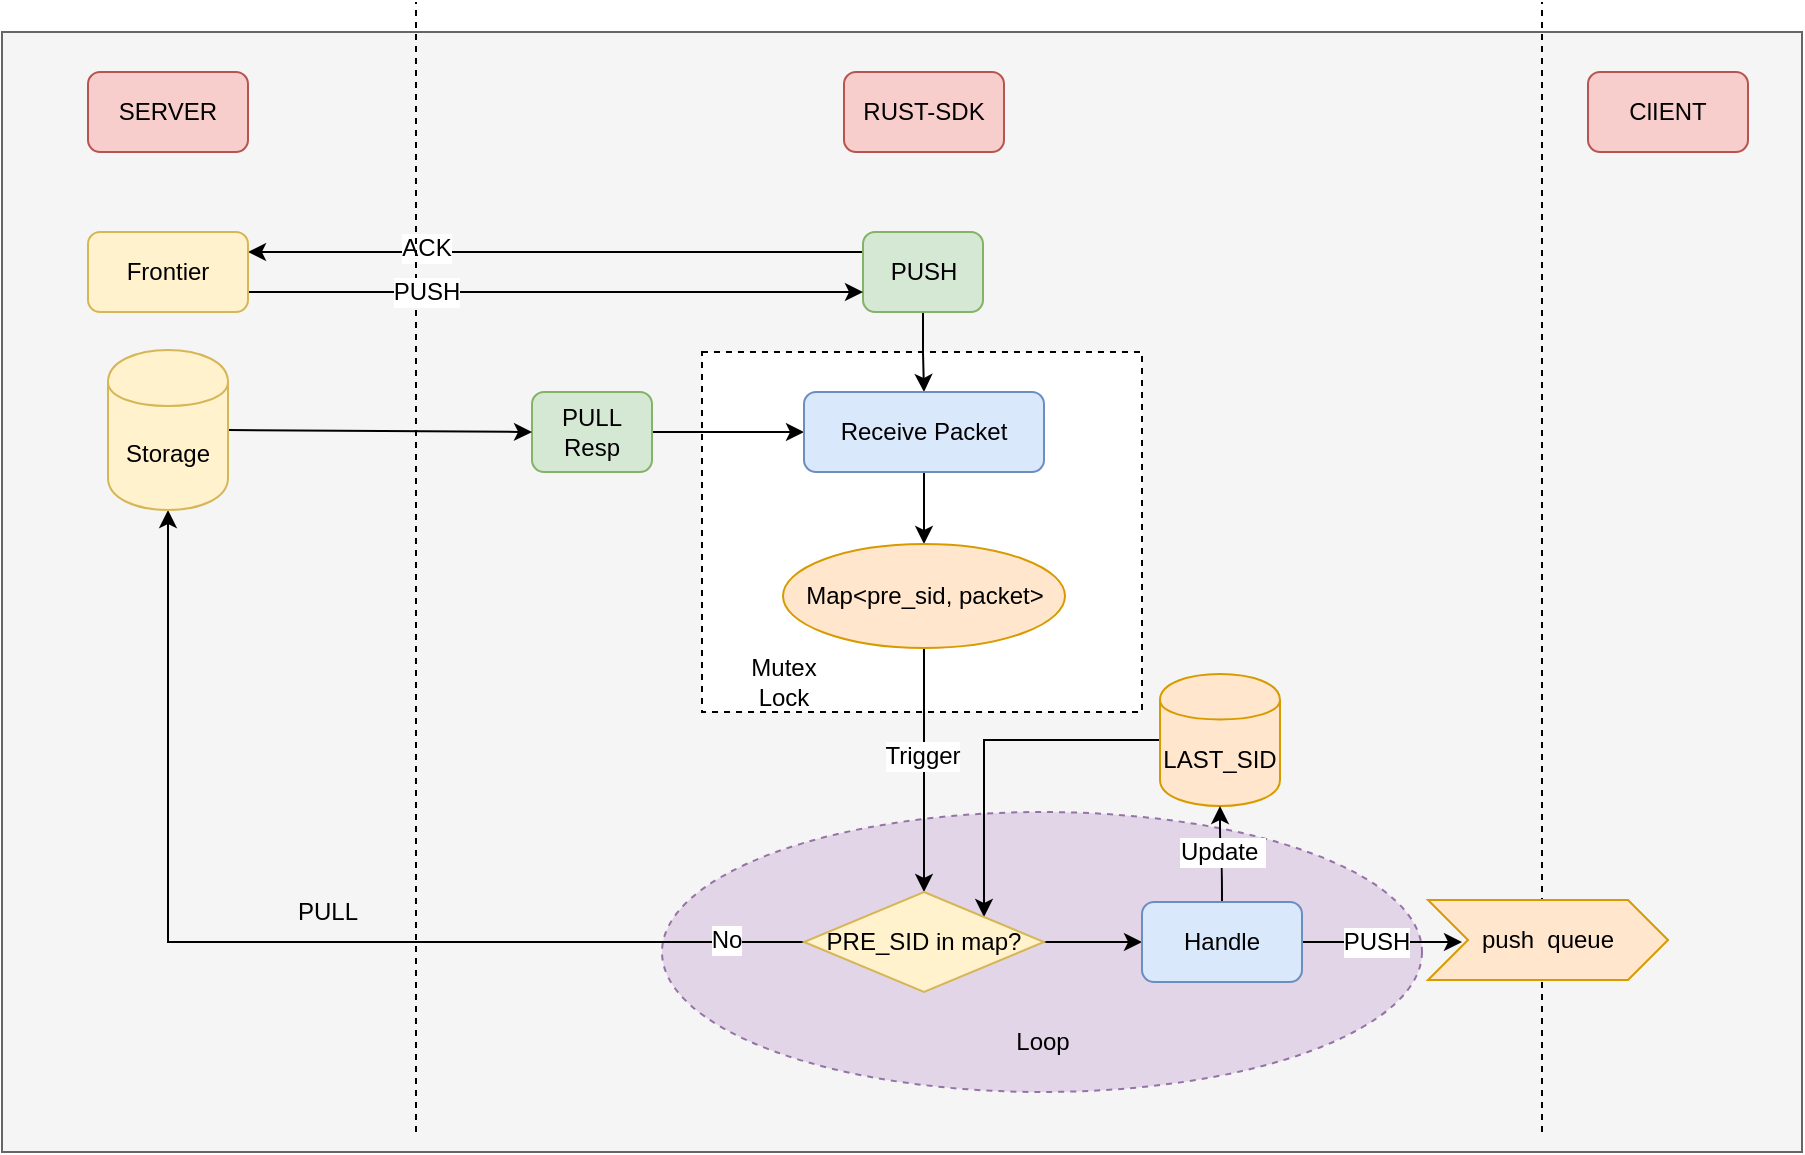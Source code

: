 <mxfile version="12.3.9" type="github" pages="1">
  <diagram id="J8xc-H_sa1UZDvFkI347" name="Page-1">
    <mxGraphModel dx="2276" dy="771" grid="1" gridSize="10" guides="1" tooltips="1" connect="1" arrows="1" fold="1" page="1" pageScale="1" pageWidth="850" pageHeight="1100" math="0" shadow="0">
      <root>
        <mxCell id="0"/>
        <mxCell id="1" parent="0"/>
        <mxCell id="8LaYWBTpPzUXE6OAJdE9-2" value="" style="rounded=0;whiteSpace=wrap;html=1;fillColor=#f5f5f5;strokeColor=#666666;fontColor=#333333;" parent="1" vertex="1">
          <mxGeometry x="-70" y="50" width="900" height="560" as="geometry"/>
        </mxCell>
        <mxCell id="8LaYWBTpPzUXE6OAJdE9-65" value="" style="rounded=0;whiteSpace=wrap;html=1;dashed=1;" parent="1" vertex="1">
          <mxGeometry x="280" y="210" width="220" height="180" as="geometry"/>
        </mxCell>
        <mxCell id="8LaYWBTpPzUXE6OAJdE9-58" value="" style="ellipse;whiteSpace=wrap;html=1;rounded=1;dashed=1;fillColor=#e1d5e7;strokeColor=#9673a6;" parent="1" vertex="1">
          <mxGeometry x="260" y="440" width="380" height="140" as="geometry"/>
        </mxCell>
        <mxCell id="8LaYWBTpPzUXE6OAJdE9-6" value="SERVER" style="rounded=1;whiteSpace=wrap;html=1;fillColor=#f8cecc;strokeColor=#b85450;" parent="1" vertex="1">
          <mxGeometry x="-27" y="70" width="80" height="40" as="geometry"/>
        </mxCell>
        <mxCell id="8LaYWBTpPzUXE6OAJdE9-7" value="RUST-SDK" style="rounded=1;whiteSpace=wrap;html=1;fillColor=#f8cecc;strokeColor=#b85450;" parent="1" vertex="1">
          <mxGeometry x="351" y="70" width="80" height="40" as="geometry"/>
        </mxCell>
        <mxCell id="8LaYWBTpPzUXE6OAJdE9-8" value="ClIENT" style="rounded=1;whiteSpace=wrap;html=1;fillColor=#f8cecc;strokeColor=#b85450;" parent="1" vertex="1">
          <mxGeometry x="723" y="70" width="80" height="40" as="geometry"/>
        </mxCell>
        <mxCell id="8LaYWBTpPzUXE6OAJdE9-76" style="edgeStyle=orthogonalEdgeStyle;rounded=0;orthogonalLoop=1;jettySize=auto;html=1;exitX=0;exitY=0.25;exitDx=0;exitDy=0;entryX=1;entryY=0.25;entryDx=0;entryDy=0;" parent="1" source="8LaYWBTpPzUXE6OAJdE9-9" target="8LaYWBTpPzUXE6OAJdE9-74" edge="1">
          <mxGeometry relative="1" as="geometry"/>
        </mxCell>
        <mxCell id="8LaYWBTpPzUXE6OAJdE9-77" value="ACK" style="text;html=1;resizable=0;points=[];align=center;verticalAlign=middle;labelBackgroundColor=#ffffff;" parent="8LaYWBTpPzUXE6OAJdE9-76" vertex="1" connectable="0">
          <mxGeometry x="0.424" y="-2" relative="1" as="geometry">
            <mxPoint as="offset"/>
          </mxGeometry>
        </mxCell>
        <mxCell id="8LaYWBTpPzUXE6OAJdE9-82" style="edgeStyle=orthogonalEdgeStyle;rounded=0;orthogonalLoop=1;jettySize=auto;html=1;exitX=0.5;exitY=1;exitDx=0;exitDy=0;entryX=0.5;entryY=0;entryDx=0;entryDy=0;" parent="1" source="8LaYWBTpPzUXE6OAJdE9-9" target="8LaYWBTpPzUXE6OAJdE9-12" edge="1">
          <mxGeometry relative="1" as="geometry"/>
        </mxCell>
        <mxCell id="8LaYWBTpPzUXE6OAJdE9-9" value="PUSH" style="rounded=1;whiteSpace=wrap;html=1;fillColor=#d5e8d4;strokeColor=#82b366;" parent="1" vertex="1">
          <mxGeometry x="360.5" y="150" width="60" height="40" as="geometry"/>
        </mxCell>
        <mxCell id="OoqCZXZGzTTgk1bZP4qL-2" style="edgeStyle=orthogonalEdgeStyle;rounded=0;orthogonalLoop=1;jettySize=auto;html=1;exitX=1;exitY=0.5;exitDx=0;exitDy=0;entryX=0;entryY=0.5;entryDx=0;entryDy=0;" parent="1" source="8LaYWBTpPzUXE6OAJdE9-10" target="8LaYWBTpPzUXE6OAJdE9-12" edge="1">
          <mxGeometry relative="1" as="geometry"/>
        </mxCell>
        <mxCell id="8LaYWBTpPzUXE6OAJdE9-10" value="PULL&lt;br&gt;Resp" style="rounded=1;whiteSpace=wrap;html=1;fillColor=#d5e8d4;strokeColor=#82b366;" parent="1" vertex="1">
          <mxGeometry x="195" y="230" width="60" height="40" as="geometry"/>
        </mxCell>
        <mxCell id="8LaYWBTpPzUXE6OAJdE9-17" style="edgeStyle=orthogonalEdgeStyle;rounded=0;orthogonalLoop=1;jettySize=auto;html=1;exitX=0.5;exitY=1;exitDx=0;exitDy=0;entryX=0.5;entryY=0;entryDx=0;entryDy=0;" parent="1" source="8LaYWBTpPzUXE6OAJdE9-12" target="8LaYWBTpPzUXE6OAJdE9-25" edge="1">
          <mxGeometry relative="1" as="geometry">
            <mxPoint x="391" y="239" as="targetPoint"/>
          </mxGeometry>
        </mxCell>
        <mxCell id="8LaYWBTpPzUXE6OAJdE9-12" value="Receive Packet" style="rounded=1;whiteSpace=wrap;html=1;fillColor=#dae8fc;strokeColor=#6c8ebf;" parent="1" vertex="1">
          <mxGeometry x="331" y="230" width="120" height="40" as="geometry"/>
        </mxCell>
        <mxCell id="8LaYWBTpPzUXE6OAJdE9-27" style="edgeStyle=orthogonalEdgeStyle;rounded=0;orthogonalLoop=1;jettySize=auto;html=1;exitX=0.5;exitY=1;exitDx=0;exitDy=0;entryX=0.5;entryY=0;entryDx=0;entryDy=0;" parent="1" source="8LaYWBTpPzUXE6OAJdE9-25" target="8LaYWBTpPzUXE6OAJdE9-31" edge="1">
          <mxGeometry relative="1" as="geometry">
            <mxPoint x="391" y="460" as="targetPoint"/>
          </mxGeometry>
        </mxCell>
        <mxCell id="8LaYWBTpPzUXE6OAJdE9-28" value="Trigger" style="text;html=1;resizable=0;points=[];align=center;verticalAlign=middle;labelBackgroundColor=#ffffff;" parent="8LaYWBTpPzUXE6OAJdE9-27" vertex="1" connectable="0">
          <mxGeometry x="-0.21" y="-1" relative="1" as="geometry">
            <mxPoint y="6" as="offset"/>
          </mxGeometry>
        </mxCell>
        <mxCell id="8LaYWBTpPzUXE6OAJdE9-25" value="Map&amp;lt;pre_sid, packet&amp;gt;" style="ellipse;whiteSpace=wrap;html=1;rounded=1;fillColor=#ffe6cc;strokeColor=#d79b00;" parent="1" vertex="1">
          <mxGeometry x="320.5" y="306" width="141" height="52" as="geometry"/>
        </mxCell>
        <mxCell id="OoqCZXZGzTTgk1bZP4qL-1" style="edgeStyle=orthogonalEdgeStyle;rounded=0;orthogonalLoop=1;jettySize=auto;html=1;exitX=0;exitY=0.5;exitDx=0;exitDy=0;entryX=1;entryY=0;entryDx=0;entryDy=0;" parent="1" source="8LaYWBTpPzUXE6OAJdE9-29" target="8LaYWBTpPzUXE6OAJdE9-31" edge="1">
          <mxGeometry relative="1" as="geometry"/>
        </mxCell>
        <mxCell id="8LaYWBTpPzUXE6OAJdE9-29" value="LAST_SID" style="shape=cylinder;whiteSpace=wrap;html=1;boundedLbl=1;backgroundOutline=1;rounded=1;fillColor=#ffe6cc;strokeColor=#d79b00;" parent="1" vertex="1">
          <mxGeometry x="509" y="371" width="60" height="66" as="geometry"/>
        </mxCell>
        <mxCell id="8LaYWBTpPzUXE6OAJdE9-50" style="edgeStyle=orthogonalEdgeStyle;curved=1;rounded=0;orthogonalLoop=1;jettySize=auto;html=1;exitX=1;exitY=0.5;exitDx=0;exitDy=0;entryX=0;entryY=0.5;entryDx=0;entryDy=0;" parent="1" source="8LaYWBTpPzUXE6OAJdE9-31" target="8LaYWBTpPzUXE6OAJdE9-49" edge="1">
          <mxGeometry relative="1" as="geometry"/>
        </mxCell>
        <mxCell id="8LaYWBTpPzUXE6OAJdE9-68" style="edgeStyle=orthogonalEdgeStyle;rounded=0;orthogonalLoop=1;jettySize=auto;html=1;exitX=0;exitY=0.5;exitDx=0;exitDy=0;entryX=0.5;entryY=1;entryDx=0;entryDy=0;" parent="1" source="8LaYWBTpPzUXE6OAJdE9-31" target="8LaYWBTpPzUXE6OAJdE9-62" edge="1">
          <mxGeometry relative="1" as="geometry"/>
        </mxCell>
        <mxCell id="8LaYWBTpPzUXE6OAJdE9-69" value="No" style="text;html=1;resizable=0;points=[];align=center;verticalAlign=middle;labelBackgroundColor=#ffffff;" parent="8LaYWBTpPzUXE6OAJdE9-68" vertex="1" connectable="0">
          <mxGeometry x="-0.854" y="-1" relative="1" as="geometry">
            <mxPoint as="offset"/>
          </mxGeometry>
        </mxCell>
        <mxCell id="8LaYWBTpPzUXE6OAJdE9-31" value="PRE_SID in map?" style="rhombus;whiteSpace=wrap;html=1;fillColor=#fff2cc;strokeColor=#d6b656;" parent="1" vertex="1">
          <mxGeometry x="331" y="480" width="120" height="50" as="geometry"/>
        </mxCell>
        <mxCell id="8LaYWBTpPzUXE6OAJdE9-51" style="edgeStyle=orthogonalEdgeStyle;curved=1;rounded=0;orthogonalLoop=1;jettySize=auto;html=1;exitX=0.5;exitY=0;exitDx=0;exitDy=0;entryX=0.5;entryY=1;entryDx=0;entryDy=0;" parent="1" source="8LaYWBTpPzUXE6OAJdE9-49" target="8LaYWBTpPzUXE6OAJdE9-29" edge="1">
          <mxGeometry relative="1" as="geometry"/>
        </mxCell>
        <mxCell id="8LaYWBTpPzUXE6OAJdE9-52" value="Update&amp;nbsp;" style="text;html=1;resizable=0;points=[];align=center;verticalAlign=middle;labelBackgroundColor=#ffffff;" parent="8LaYWBTpPzUXE6OAJdE9-51" vertex="1" connectable="0">
          <mxGeometry x="0.071" y="-1" relative="1" as="geometry">
            <mxPoint as="offset"/>
          </mxGeometry>
        </mxCell>
        <mxCell id="8LaYWBTpPzUXE6OAJdE9-56" style="edgeStyle=none;rounded=0;orthogonalLoop=1;jettySize=auto;html=1;exitX=1;exitY=0.5;exitDx=0;exitDy=0;" parent="1" source="8LaYWBTpPzUXE6OAJdE9-49" edge="1">
          <mxGeometry relative="1" as="geometry">
            <mxPoint x="660" y="505" as="targetPoint"/>
          </mxGeometry>
        </mxCell>
        <mxCell id="8LaYWBTpPzUXE6OAJdE9-57" value="PUSH" style="text;html=1;resizable=0;points=[];align=center;verticalAlign=middle;labelBackgroundColor=#ffffff;" parent="8LaYWBTpPzUXE6OAJdE9-56" vertex="1" connectable="0">
          <mxGeometry x="-0.075" relative="1" as="geometry">
            <mxPoint as="offset"/>
          </mxGeometry>
        </mxCell>
        <mxCell id="8LaYWBTpPzUXE6OAJdE9-49" value="Handle" style="rounded=1;whiteSpace=wrap;html=1;fillColor=#dae8fc;strokeColor=#6c8ebf;" parent="1" vertex="1">
          <mxGeometry x="500" y="485" width="80" height="40" as="geometry"/>
        </mxCell>
        <mxCell id="8LaYWBTpPzUXE6OAJdE9-55" value="" style="endArrow=none;dashed=1;html=1;entryX=0.75;entryY=0;entryDx=0;entryDy=0;exitX=0.75;exitY=1;exitDx=0;exitDy=0;" parent="1" edge="1">
          <mxGeometry width="50" height="50" relative="1" as="geometry">
            <mxPoint x="700" y="600" as="sourcePoint"/>
            <mxPoint x="700" y="35" as="targetPoint"/>
          </mxGeometry>
        </mxCell>
        <mxCell id="8LaYWBTpPzUXE6OAJdE9-59" value="Loop" style="text;html=1;strokeColor=none;fillColor=none;align=center;verticalAlign=middle;whiteSpace=wrap;rounded=0;dashed=1;" parent="1" vertex="1">
          <mxGeometry x="420.5" y="540" width="59" height="30" as="geometry"/>
        </mxCell>
        <mxCell id="8LaYWBTpPzUXE6OAJdE9-60" value="" style="endArrow=none;dashed=1;html=1;entryX=0.75;entryY=0;entryDx=0;entryDy=0;exitX=0.75;exitY=1;exitDx=0;exitDy=0;" parent="1" edge="1">
          <mxGeometry width="50" height="50" relative="1" as="geometry">
            <mxPoint x="137" y="600" as="sourcePoint"/>
            <mxPoint x="137" y="35" as="targetPoint"/>
          </mxGeometry>
        </mxCell>
        <mxCell id="8LaYWBTpPzUXE6OAJdE9-61" value="push&amp;nbsp; queue" style="shape=step;perimeter=stepPerimeter;whiteSpace=wrap;html=1;fixedSize=1;rounded=0;fillColor=#ffe6cc;strokeColor=#d79b00;" parent="1" vertex="1">
          <mxGeometry x="643" y="484" width="120" height="40" as="geometry"/>
        </mxCell>
        <mxCell id="8LaYWBTpPzUXE6OAJdE9-64" style="edgeStyle=none;rounded=0;orthogonalLoop=1;jettySize=auto;html=1;exitX=1;exitY=0.5;exitDx=0;exitDy=0;entryX=0;entryY=0.5;entryDx=0;entryDy=0;" parent="1" source="8LaYWBTpPzUXE6OAJdE9-62" target="8LaYWBTpPzUXE6OAJdE9-10" edge="1">
          <mxGeometry relative="1" as="geometry"/>
        </mxCell>
        <mxCell id="8LaYWBTpPzUXE6OAJdE9-62" value="Storage" style="shape=cylinder;whiteSpace=wrap;html=1;boundedLbl=1;backgroundOutline=1;rounded=0;fillColor=#fff2cc;strokeColor=#d6b656;" parent="1" vertex="1">
          <mxGeometry x="-17" y="209" width="60" height="80" as="geometry"/>
        </mxCell>
        <mxCell id="8LaYWBTpPzUXE6OAJdE9-73" value="PULL" style="text;html=1;strokeColor=none;fillColor=none;align=center;verticalAlign=middle;whiteSpace=wrap;rounded=0;dashed=1;" parent="1" vertex="1">
          <mxGeometry x="53" y="480" width="80" height="20" as="geometry"/>
        </mxCell>
        <mxCell id="8LaYWBTpPzUXE6OAJdE9-75" style="edgeStyle=orthogonalEdgeStyle;rounded=0;orthogonalLoop=1;jettySize=auto;html=1;exitX=1;exitY=0.75;exitDx=0;exitDy=0;entryX=0;entryY=0.75;entryDx=0;entryDy=0;" parent="1" source="8LaYWBTpPzUXE6OAJdE9-74" target="8LaYWBTpPzUXE6OAJdE9-9" edge="1">
          <mxGeometry relative="1" as="geometry"/>
        </mxCell>
        <mxCell id="8LaYWBTpPzUXE6OAJdE9-78" value="PUSH" style="text;html=1;resizable=0;points=[];align=center;verticalAlign=middle;labelBackgroundColor=#ffffff;" parent="8LaYWBTpPzUXE6OAJdE9-75" vertex="1" connectable="0">
          <mxGeometry x="-0.424" relative="1" as="geometry">
            <mxPoint as="offset"/>
          </mxGeometry>
        </mxCell>
        <mxCell id="8LaYWBTpPzUXE6OAJdE9-74" value="Frontier" style="rounded=1;whiteSpace=wrap;html=1;fillColor=#fff2cc;strokeColor=#d6b656;" parent="1" vertex="1">
          <mxGeometry x="-27" y="150" width="80" height="40" as="geometry"/>
        </mxCell>
        <mxCell id="OoqCZXZGzTTgk1bZP4qL-3" value="Mutex Lock" style="text;html=1;strokeColor=none;fillColor=none;align=center;verticalAlign=middle;whiteSpace=wrap;rounded=0;" parent="1" vertex="1">
          <mxGeometry x="290.5" y="365" width="60" height="20" as="geometry"/>
        </mxCell>
      </root>
    </mxGraphModel>
  </diagram>
</mxfile>
